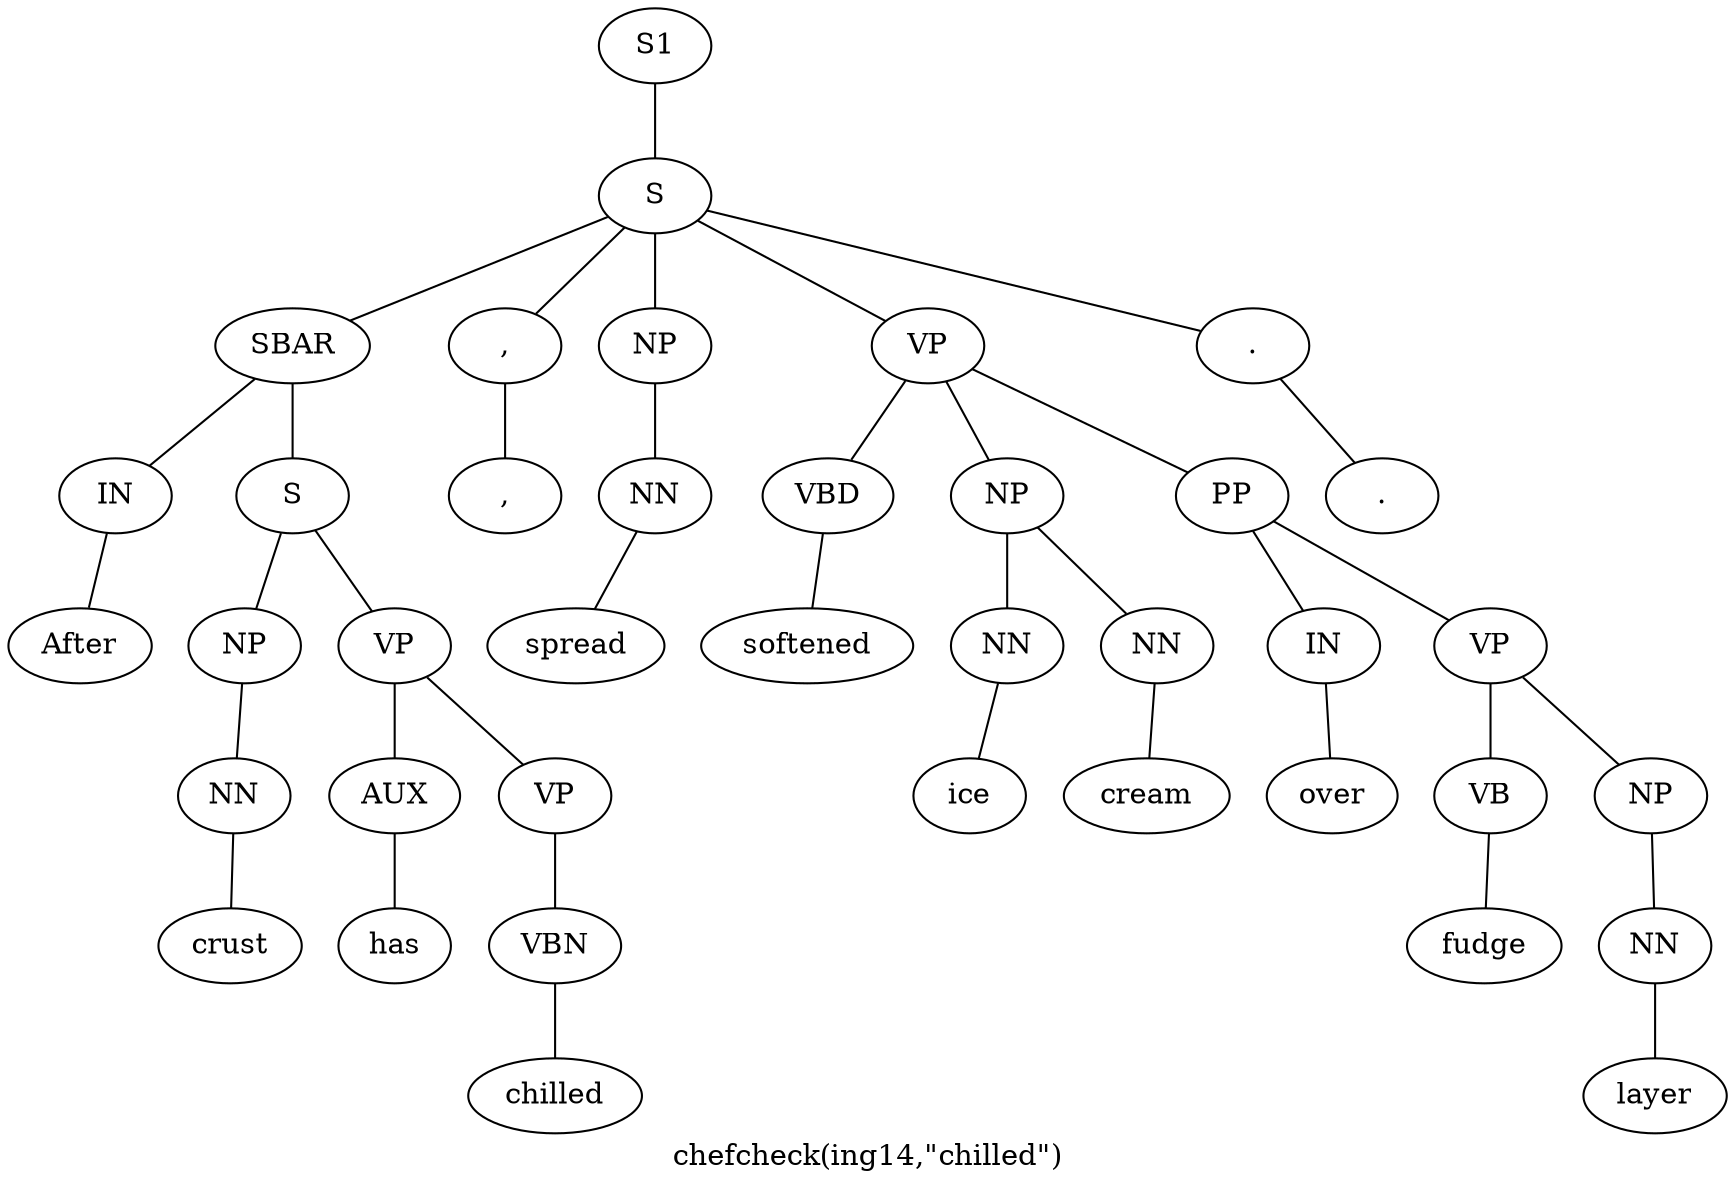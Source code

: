 graph SyntaxGraph {
	label = "chefcheck(ing14,\"chilled\")";
	Node0 [label="S1"];
	Node1 [label="S"];
	Node2 [label="SBAR"];
	Node3 [label="IN"];
	Node4 [label="After"];
	Node5 [label="S"];
	Node6 [label="NP"];
	Node7 [label="NN"];
	Node8 [label="crust"];
	Node9 [label="VP"];
	Node10 [label="AUX"];
	Node11 [label="has"];
	Node12 [label="VP"];
	Node13 [label="VBN"];
	Node14 [label="chilled"];
	Node15 [label=","];
	Node16 [label=","];
	Node17 [label="NP"];
	Node18 [label="NN"];
	Node19 [label="spread"];
	Node20 [label="VP"];
	Node21 [label="VBD"];
	Node22 [label="softened"];
	Node23 [label="NP"];
	Node24 [label="NN"];
	Node25 [label="ice"];
	Node26 [label="NN"];
	Node27 [label="cream"];
	Node28 [label="PP"];
	Node29 [label="IN"];
	Node30 [label="over"];
	Node31 [label="VP"];
	Node32 [label="VB"];
	Node33 [label="fudge"];
	Node34 [label="NP"];
	Node35 [label="NN"];
	Node36 [label="layer"];
	Node37 [label="."];
	Node38 [label="."];

	Node0 -- Node1;
	Node1 -- Node2;
	Node1 -- Node15;
	Node1 -- Node17;
	Node1 -- Node20;
	Node1 -- Node37;
	Node2 -- Node3;
	Node2 -- Node5;
	Node3 -- Node4;
	Node5 -- Node6;
	Node5 -- Node9;
	Node6 -- Node7;
	Node7 -- Node8;
	Node9 -- Node10;
	Node9 -- Node12;
	Node10 -- Node11;
	Node12 -- Node13;
	Node13 -- Node14;
	Node15 -- Node16;
	Node17 -- Node18;
	Node18 -- Node19;
	Node20 -- Node21;
	Node20 -- Node23;
	Node20 -- Node28;
	Node21 -- Node22;
	Node23 -- Node24;
	Node23 -- Node26;
	Node24 -- Node25;
	Node26 -- Node27;
	Node28 -- Node29;
	Node28 -- Node31;
	Node29 -- Node30;
	Node31 -- Node32;
	Node31 -- Node34;
	Node32 -- Node33;
	Node34 -- Node35;
	Node35 -- Node36;
	Node37 -- Node38;
}